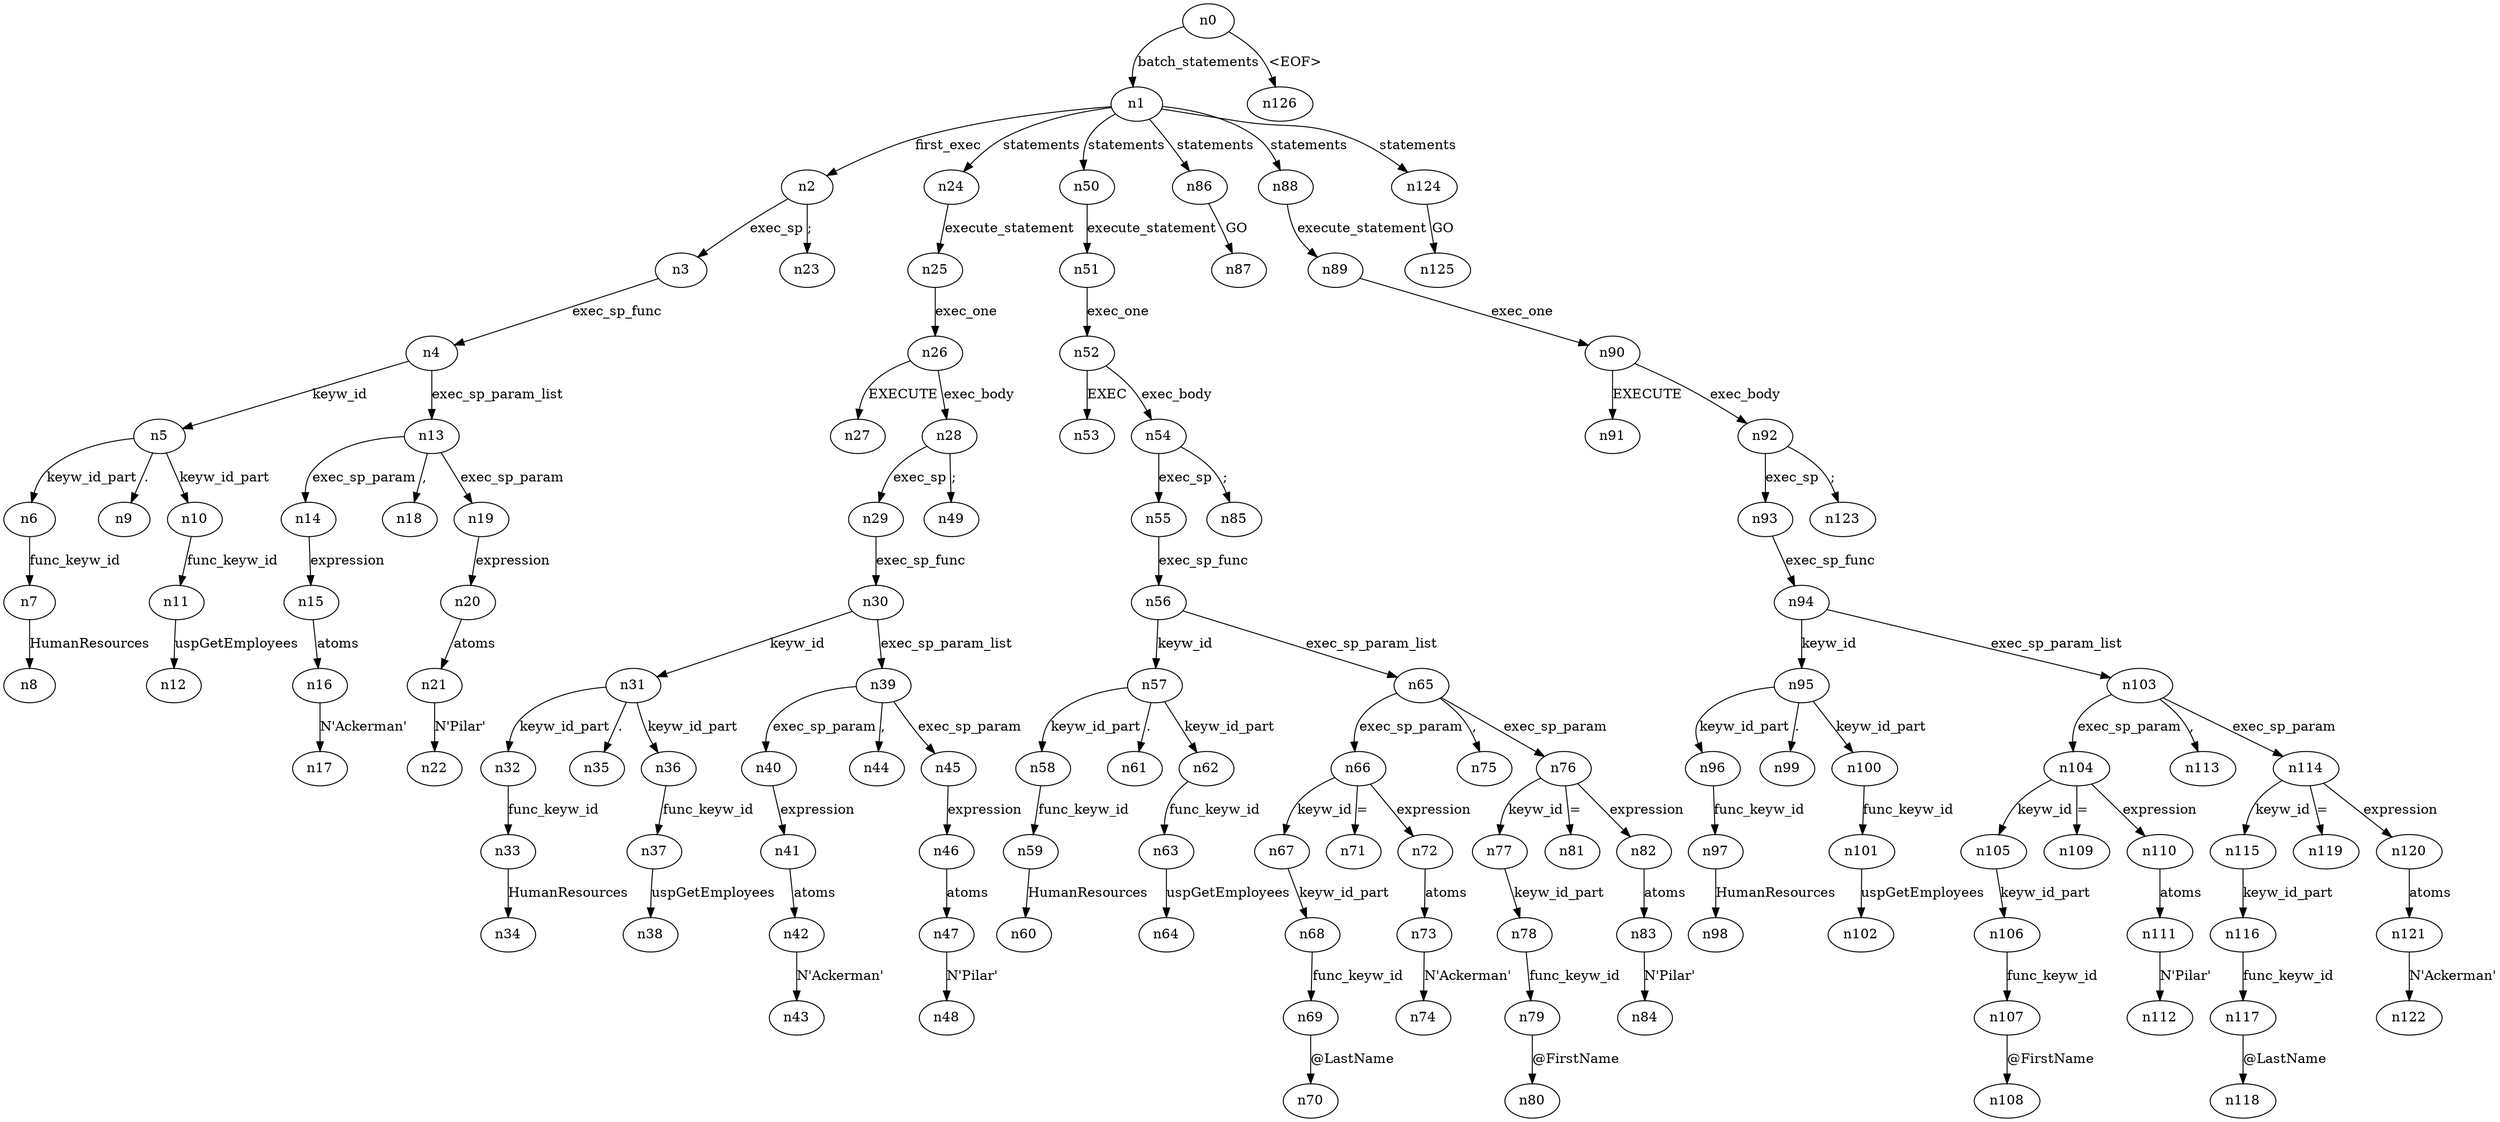 digraph ParseTree {
  n0 -> n1 [label="batch_statements"];
  n1 -> n2 [label="first_exec"];
  n2 -> n3 [label="exec_sp"];
  n3 -> n4 [label="exec_sp_func"];
  n4 -> n5 [label="keyw_id"];
  n5 -> n6 [label="keyw_id_part"];
  n6 -> n7 [label="func_keyw_id"];
  n7 -> n8 [label="HumanResources"];
  n5 -> n9 [label="."];
  n5 -> n10 [label="keyw_id_part"];
  n10 -> n11 [label="func_keyw_id"];
  n11 -> n12 [label="uspGetEmployees"];
  n4 -> n13 [label="exec_sp_param_list"];
  n13 -> n14 [label="exec_sp_param"];
  n14 -> n15 [label="expression"];
  n15 -> n16 [label="atoms"];
  n16 -> n17 [label="N'Ackerman'"];
  n13 -> n18 [label=","];
  n13 -> n19 [label="exec_sp_param"];
  n19 -> n20 [label="expression"];
  n20 -> n21 [label="atoms"];
  n21 -> n22 [label="N'Pilar'"];
  n2 -> n23 [label=";"];
  n1 -> n24 [label="statements"];
  n24 -> n25 [label="execute_statement"];
  n25 -> n26 [label="exec_one"];
  n26 -> n27 [label="EXECUTE"];
  n26 -> n28 [label="exec_body"];
  n28 -> n29 [label="exec_sp"];
  n29 -> n30 [label="exec_sp_func"];
  n30 -> n31 [label="keyw_id"];
  n31 -> n32 [label="keyw_id_part"];
  n32 -> n33 [label="func_keyw_id"];
  n33 -> n34 [label="HumanResources"];
  n31 -> n35 [label="."];
  n31 -> n36 [label="keyw_id_part"];
  n36 -> n37 [label="func_keyw_id"];
  n37 -> n38 [label="uspGetEmployees"];
  n30 -> n39 [label="exec_sp_param_list"];
  n39 -> n40 [label="exec_sp_param"];
  n40 -> n41 [label="expression"];
  n41 -> n42 [label="atoms"];
  n42 -> n43 [label="N'Ackerman'"];
  n39 -> n44 [label=","];
  n39 -> n45 [label="exec_sp_param"];
  n45 -> n46 [label="expression"];
  n46 -> n47 [label="atoms"];
  n47 -> n48 [label="N'Pilar'"];
  n28 -> n49 [label=";"];
  n1 -> n50 [label="statements"];
  n50 -> n51 [label="execute_statement"];
  n51 -> n52 [label="exec_one"];
  n52 -> n53 [label="EXEC"];
  n52 -> n54 [label="exec_body"];
  n54 -> n55 [label="exec_sp"];
  n55 -> n56 [label="exec_sp_func"];
  n56 -> n57 [label="keyw_id"];
  n57 -> n58 [label="keyw_id_part"];
  n58 -> n59 [label="func_keyw_id"];
  n59 -> n60 [label="HumanResources"];
  n57 -> n61 [label="."];
  n57 -> n62 [label="keyw_id_part"];
  n62 -> n63 [label="func_keyw_id"];
  n63 -> n64 [label="uspGetEmployees"];
  n56 -> n65 [label="exec_sp_param_list"];
  n65 -> n66 [label="exec_sp_param"];
  n66 -> n67 [label="keyw_id"];
  n67 -> n68 [label="keyw_id_part"];
  n68 -> n69 [label="func_keyw_id"];
  n69 -> n70 [label="@LastName"];
  n66 -> n71 [label="="];
  n66 -> n72 [label="expression"];
  n72 -> n73 [label="atoms"];
  n73 -> n74 [label="N'Ackerman'"];
  n65 -> n75 [label=","];
  n65 -> n76 [label="exec_sp_param"];
  n76 -> n77 [label="keyw_id"];
  n77 -> n78 [label="keyw_id_part"];
  n78 -> n79 [label="func_keyw_id"];
  n79 -> n80 [label="@FirstName"];
  n76 -> n81 [label="="];
  n76 -> n82 [label="expression"];
  n82 -> n83 [label="atoms"];
  n83 -> n84 [label="N'Pilar'"];
  n54 -> n85 [label=";"];
  n1 -> n86 [label="statements"];
  n86 -> n87 [label="GO"];
  n1 -> n88 [label="statements"];
  n88 -> n89 [label="execute_statement"];
  n89 -> n90 [label="exec_one"];
  n90 -> n91 [label="EXECUTE"];
  n90 -> n92 [label="exec_body"];
  n92 -> n93 [label="exec_sp"];
  n93 -> n94 [label="exec_sp_func"];
  n94 -> n95 [label="keyw_id"];
  n95 -> n96 [label="keyw_id_part"];
  n96 -> n97 [label="func_keyw_id"];
  n97 -> n98 [label="HumanResources"];
  n95 -> n99 [label="."];
  n95 -> n100 [label="keyw_id_part"];
  n100 -> n101 [label="func_keyw_id"];
  n101 -> n102 [label="uspGetEmployees"];
  n94 -> n103 [label="exec_sp_param_list"];
  n103 -> n104 [label="exec_sp_param"];
  n104 -> n105 [label="keyw_id"];
  n105 -> n106 [label="keyw_id_part"];
  n106 -> n107 [label="func_keyw_id"];
  n107 -> n108 [label="@FirstName"];
  n104 -> n109 [label="="];
  n104 -> n110 [label="expression"];
  n110 -> n111 [label="atoms"];
  n111 -> n112 [label="N'Pilar'"];
  n103 -> n113 [label=","];
  n103 -> n114 [label="exec_sp_param"];
  n114 -> n115 [label="keyw_id"];
  n115 -> n116 [label="keyw_id_part"];
  n116 -> n117 [label="func_keyw_id"];
  n117 -> n118 [label="@LastName"];
  n114 -> n119 [label="="];
  n114 -> n120 [label="expression"];
  n120 -> n121 [label="atoms"];
  n121 -> n122 [label="N'Ackerman'"];
  n92 -> n123 [label=";"];
  n1 -> n124 [label="statements"];
  n124 -> n125 [label="GO"];
  n0 -> n126 [label="<EOF>"];
}